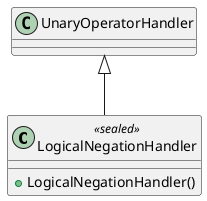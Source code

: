 @startuml
class LogicalNegationHandler <<sealed>> {
    + LogicalNegationHandler()
}
UnaryOperatorHandler <|-- LogicalNegationHandler
@enduml
